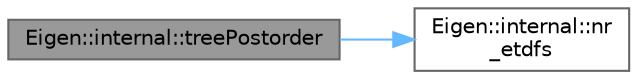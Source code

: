 digraph "Eigen::internal::treePostorder"
{
 // LATEX_PDF_SIZE
  bgcolor="transparent";
  edge [fontname=Helvetica,fontsize=10,labelfontname=Helvetica,labelfontsize=10];
  node [fontname=Helvetica,fontsize=10,shape=box,height=0.2,width=0.4];
  rankdir="LR";
  Node1 [id="Node000001",label="Eigen::internal::treePostorder",height=0.2,width=0.4,color="gray40", fillcolor="grey60", style="filled", fontcolor="black",tooltip="Post order a tree"];
  Node1 -> Node2 [id="edge2_Node000001_Node000002",color="steelblue1",style="solid",tooltip=" "];
  Node2 [id="Node000002",label="Eigen::internal::nr\l_etdfs",height=0.2,width=0.4,color="grey40", fillcolor="white", style="filled",URL="$namespace_eigen_1_1internal.html#acbd726e03f667e0dc788c6b4e92d61ec",tooltip=" "];
}
